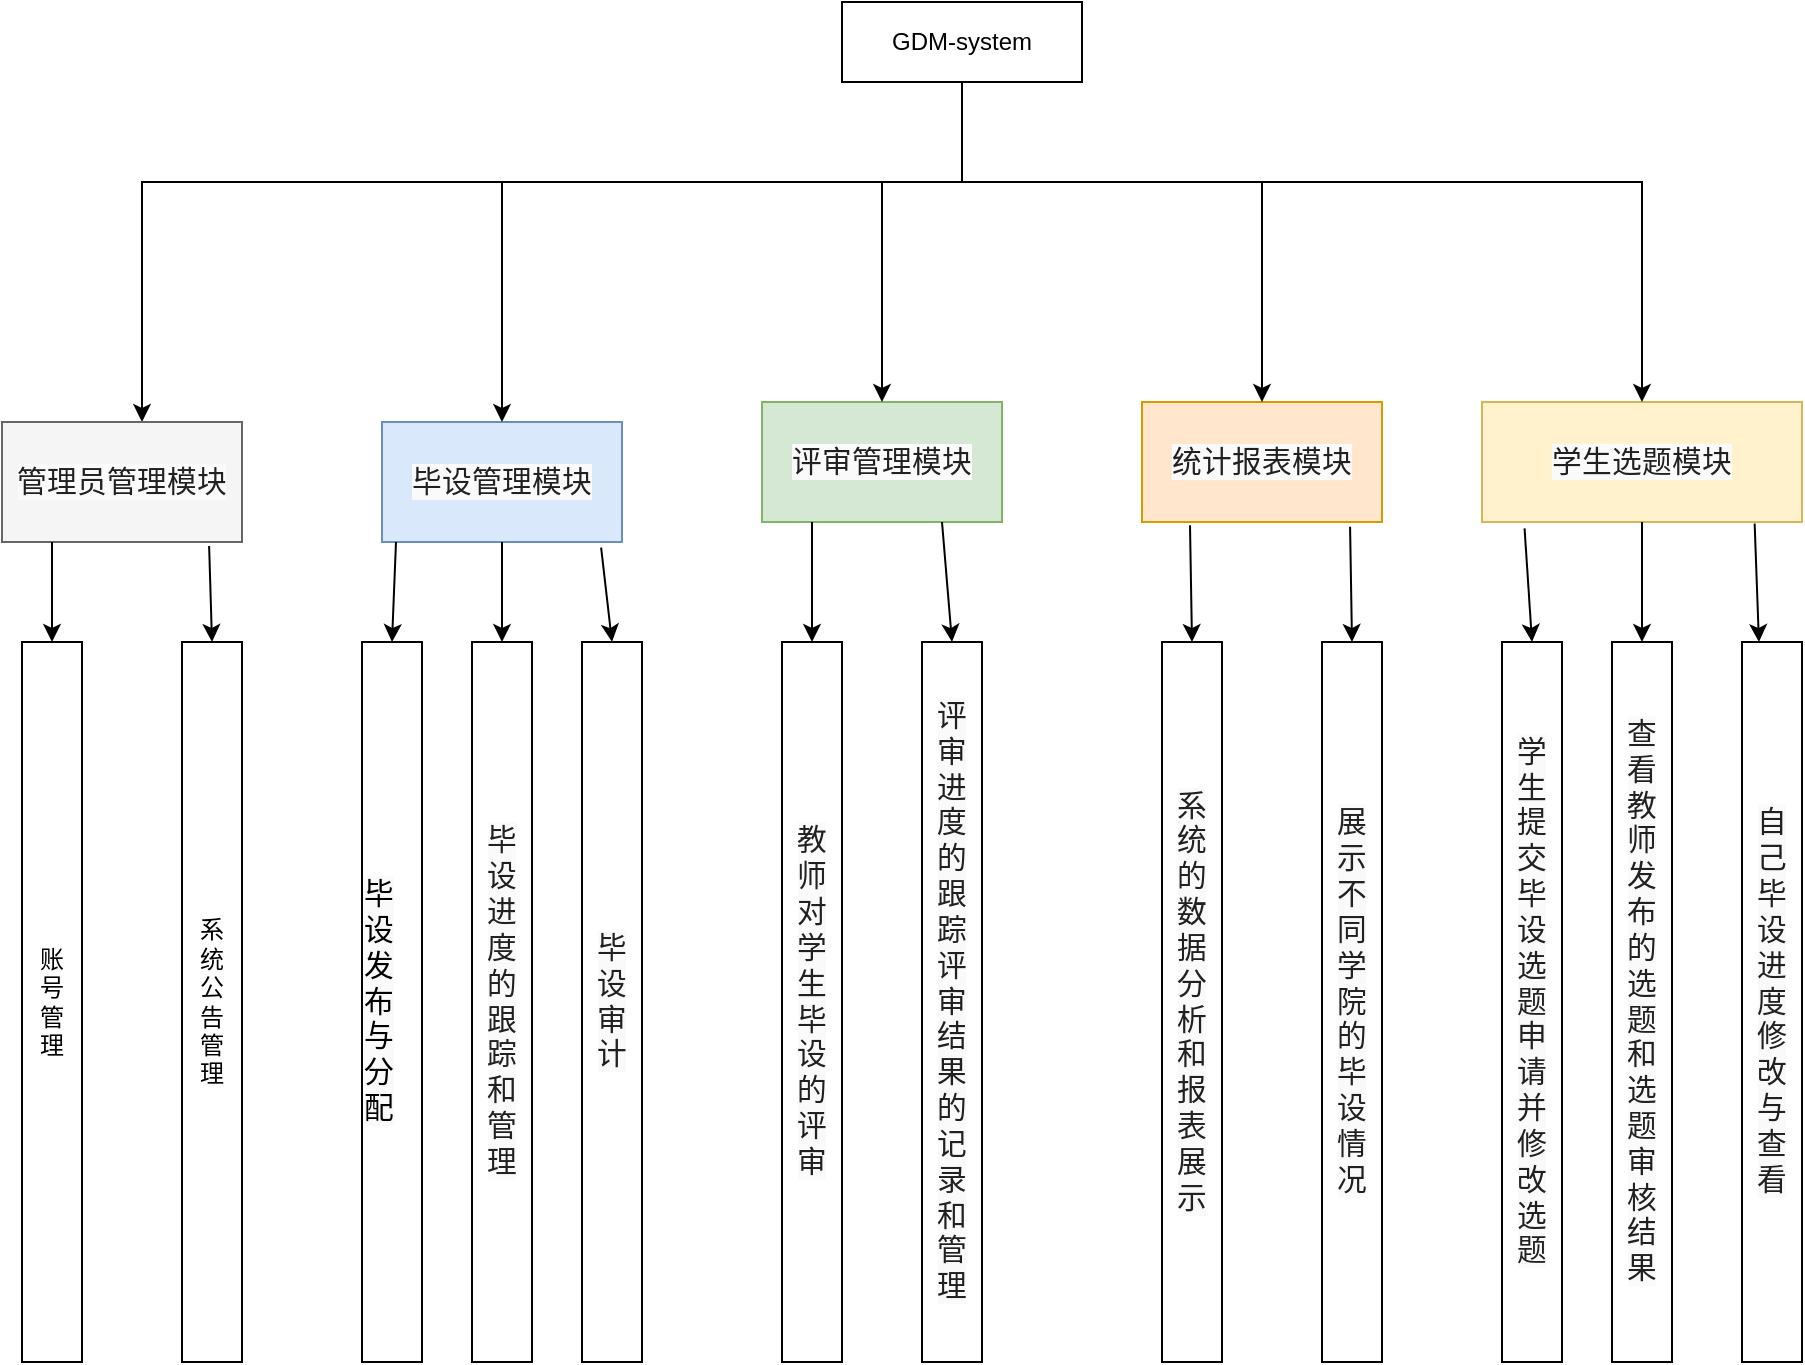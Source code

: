 <mxfile version="17.4.2" type="device" pages="3"><diagram id="LrQatk2T2hNdwpEfVeFC" name="第 1 页"><mxGraphModel dx="1038" dy="649" grid="0" gridSize="10" guides="1" tooltips="1" connect="1" arrows="1" fold="1" page="1" pageScale="1" pageWidth="1200" pageHeight="1920" math="0" shadow="0"><root><mxCell id="0"/><mxCell id="1" parent="0"/><mxCell id="2p2JIV6Gnc9YMY315kdw-9" style="edgeStyle=orthogonalEdgeStyle;rounded=0;orthogonalLoop=1;jettySize=auto;html=1;exitX=0.5;exitY=1;exitDx=0;exitDy=0;" parent="1" source="2p2JIV6Gnc9YMY315kdw-2" target="2p2JIV6Gnc9YMY315kdw-3" edge="1"><mxGeometry relative="1" as="geometry"><Array as="points"><mxPoint x="620" y="160"/><mxPoint x="210" y="160"/></Array></mxGeometry></mxCell><mxCell id="2p2JIV6Gnc9YMY315kdw-2" value="GDM-system" style="rounded=0;whiteSpace=wrap;html=1;" parent="1" vertex="1"><mxGeometry x="560" y="70" width="120" height="40" as="geometry"/></mxCell><mxCell id="2p2JIV6Gnc9YMY315kdw-3" value="&lt;span style=&quot;color: rgba(0 , 0 , 0 , 0.87) ; font-family: &amp;#34;roboto&amp;#34; , &amp;#34;helvetica&amp;#34; , &amp;#34;arial&amp;#34; , sans-serif ; font-size: 14.857px ; letter-spacing: 0.139px ; text-align: left ; background-color: rgb(250 , 250 , 250)&quot;&gt;管理员管理模块&lt;/span&gt;" style="rounded=0;whiteSpace=wrap;html=1;fillColor=#f5f5f5;fontColor=#333333;strokeColor=#666666;" parent="1" vertex="1"><mxGeometry x="140" y="280" width="120" height="60" as="geometry"/></mxCell><mxCell id="2p2JIV6Gnc9YMY315kdw-4" value="&lt;span style=&quot;color: rgba(0 , 0 , 0 , 0.87) ; font-family: &amp;#34;roboto&amp;#34; , &amp;#34;helvetica&amp;#34; , &amp;#34;arial&amp;#34; , sans-serif ; font-size: 14.857px ; letter-spacing: 0.139px ; text-align: left ; background-color: rgb(250 , 250 , 250)&quot;&gt;毕设管理模块&lt;/span&gt;" style="rounded=0;whiteSpace=wrap;html=1;fillColor=#dae8fc;strokeColor=#6c8ebf;" parent="1" vertex="1"><mxGeometry x="330" y="280" width="120" height="60" as="geometry"/></mxCell><mxCell id="2p2JIV6Gnc9YMY315kdw-6" value="&lt;span style=&quot;color: rgba(0 , 0 , 0 , 0.87) ; font-family: &amp;#34;roboto&amp;#34; , &amp;#34;helvetica&amp;#34; , &amp;#34;arial&amp;#34; , sans-serif ; font-size: 14.857px ; letter-spacing: 0.139px ; text-align: left ; background-color: rgb(250 , 250 , 250)&quot;&gt;评审管理模块&lt;/span&gt;" style="rounded=0;whiteSpace=wrap;html=1;fillColor=#d5e8d4;strokeColor=#82b366;" parent="1" vertex="1"><mxGeometry x="520" y="270" width="120" height="60" as="geometry"/></mxCell><mxCell id="2p2JIV6Gnc9YMY315kdw-7" value="&lt;span style=&quot;color: rgba(0 , 0 , 0 , 0.87) ; font-family: &amp;#34;roboto&amp;#34; , &amp;#34;helvetica&amp;#34; , &amp;#34;arial&amp;#34; , sans-serif ; font-size: 14.857px ; letter-spacing: 0.139px ; text-align: left ; background-color: rgb(250 , 250 , 250)&quot;&gt;统计报表模块&lt;/span&gt;" style="rounded=0;whiteSpace=wrap;html=1;fillColor=#ffe6cc;strokeColor=#d79b00;" parent="1" vertex="1"><mxGeometry x="710" y="270" width="120" height="60" as="geometry"/></mxCell><mxCell id="2p2JIV6Gnc9YMY315kdw-8" value="&lt;span style=&quot;color: rgba(0 , 0 , 0 , 0.87) ; font-family: &amp;#34;roboto&amp;#34; , &amp;#34;helvetica&amp;#34; , &amp;#34;arial&amp;#34; , sans-serif ; font-size: 14.857px ; letter-spacing: 0.139px ; text-align: left ; background-color: rgb(250 , 250 , 250)&quot;&gt;学生选题模块&lt;/span&gt;" style="rounded=0;whiteSpace=wrap;html=1;fillColor=#fff2cc;strokeColor=#d6b656;" parent="1" vertex="1"><mxGeometry x="880" y="270" width="160" height="60" as="geometry"/></mxCell><mxCell id="2p2JIV6Gnc9YMY315kdw-10" value="" style="endArrow=classic;html=1;rounded=0;exitX=0.5;exitY=1;exitDx=0;exitDy=0;entryX=0.5;entryY=0;entryDx=0;entryDy=0;" parent="1" source="2p2JIV6Gnc9YMY315kdw-2" target="2p2JIV6Gnc9YMY315kdw-8" edge="1"><mxGeometry width="50" height="50" relative="1" as="geometry"><mxPoint x="820" y="150" as="sourcePoint"/><mxPoint x="870" y="100" as="targetPoint"/><Array as="points"><mxPoint x="620" y="160"/><mxPoint x="960" y="160"/></Array></mxGeometry></mxCell><mxCell id="2p2JIV6Gnc9YMY315kdw-11" value="" style="endArrow=classic;html=1;rounded=0;entryX=0.5;entryY=0;entryDx=0;entryDy=0;" parent="1" target="2p2JIV6Gnc9YMY315kdw-4" edge="1"><mxGeometry width="50" height="50" relative="1" as="geometry"><mxPoint x="390" y="160" as="sourcePoint"/><mxPoint x="450" y="200" as="targetPoint"/></mxGeometry></mxCell><mxCell id="2p2JIV6Gnc9YMY315kdw-13" value="" style="endArrow=classic;html=1;rounded=0;" parent="1" target="2p2JIV6Gnc9YMY315kdw-6" edge="1"><mxGeometry width="50" height="50" relative="1" as="geometry"><mxPoint x="580" y="160" as="sourcePoint"/><mxPoint x="840" y="210" as="targetPoint"/></mxGeometry></mxCell><mxCell id="2p2JIV6Gnc9YMY315kdw-14" value="" style="endArrow=classic;html=1;rounded=0;entryX=0.5;entryY=0;entryDx=0;entryDy=0;" parent="1" target="2p2JIV6Gnc9YMY315kdw-7" edge="1"><mxGeometry width="50" height="50" relative="1" as="geometry"><mxPoint x="770" y="160" as="sourcePoint"/><mxPoint x="990" y="220" as="targetPoint"/></mxGeometry></mxCell><mxCell id="2p2JIV6Gnc9YMY315kdw-15" value="账&lt;br&gt;号&lt;br&gt;管&lt;br&gt;理" style="rounded=0;whiteSpace=wrap;html=1;" parent="1" vertex="1"><mxGeometry x="150" y="390" width="30" height="360" as="geometry"/></mxCell><mxCell id="2p2JIV6Gnc9YMY315kdw-16" value="系&lt;br&gt;统&lt;br&gt;公&lt;br&gt;告&lt;br&gt;管&lt;br&gt;理" style="rounded=0;whiteSpace=wrap;html=1;" parent="1" vertex="1"><mxGeometry x="230" y="390" width="30" height="360" as="geometry"/></mxCell><mxCell id="2p2JIV6Gnc9YMY315kdw-17" value="&lt;span style=&quot;color: rgba(0 , 0 , 0 , 0.87) ; font-family: &amp;#34;roboto&amp;#34; , &amp;#34;helvetica&amp;#34; , &amp;#34;arial&amp;#34; , sans-serif ; font-size: 14.857px ; letter-spacing: 0.139px ; text-align: left ; background-color: rgb(250 , 250 , 250)&quot;&gt;毕设审计&lt;/span&gt;" style="rounded=0;whiteSpace=wrap;html=1;" parent="1" vertex="1"><mxGeometry x="430" y="390" width="30" height="360" as="geometry"/></mxCell><mxCell id="2p2JIV6Gnc9YMY315kdw-18" value="&lt;span style=&quot;color: rgba(0 , 0 , 0 , 0.87) ; font-family: &amp;#34;roboto&amp;#34; , &amp;#34;helvetica&amp;#34; , &amp;#34;arial&amp;#34; , sans-serif ; font-size: 14.857px ; letter-spacing: 0.139px ; text-align: left ; background-color: rgb(250 , 250 , 250)&quot;&gt;毕设进度的跟踪和管理&lt;/span&gt;" style="rounded=0;whiteSpace=wrap;html=1;" parent="1" vertex="1"><mxGeometry x="375" y="390" width="30" height="360" as="geometry"/></mxCell><mxCell id="2p2JIV6Gnc9YMY315kdw-20" value="&lt;div style=&quot;text-align: left&quot;&gt;&lt;font face=&quot;roboto, helvetica, arial, sans-serif&quot;&gt;&lt;span style=&quot;font-size: 14.857px ; letter-spacing: 0.139px ; background-color: rgb(250 , 250 , 250)&quot;&gt;毕设发布与分配&lt;/span&gt;&lt;/font&gt;&lt;/div&gt;" style="rounded=0;whiteSpace=wrap;html=1;" parent="1" vertex="1"><mxGeometry x="320" y="390" width="30" height="360" as="geometry"/></mxCell><mxCell id="2p2JIV6Gnc9YMY315kdw-22" value="&lt;span style=&quot;color: rgba(0 , 0 , 0 , 0.87) ; font-family: &amp;#34;roboto&amp;#34; , &amp;#34;helvetica&amp;#34; , &amp;#34;arial&amp;#34; , sans-serif ; font-size: 14.857px ; letter-spacing: 0.139px ; text-align: left ; background-color: rgb(250 , 250 , 250)&quot;&gt;学生提交毕设选题申请并修改选题&lt;/span&gt;" style="rounded=0;whiteSpace=wrap;html=1;" parent="1" vertex="1"><mxGeometry x="890" y="390" width="30" height="360" as="geometry"/></mxCell><mxCell id="2p2JIV6Gnc9YMY315kdw-23" value="&lt;span style=&quot;color: rgba(0 , 0 , 0 , 0.87) ; font-family: &amp;#34;roboto&amp;#34; , &amp;#34;helvetica&amp;#34; , &amp;#34;arial&amp;#34; , sans-serif ; font-size: 14.857px ; letter-spacing: 0.139px ; text-align: left ; background-color: rgb(250 , 250 , 250)&quot;&gt;查看教师发布的选题和选题审核结果&lt;/span&gt;" style="rounded=0;whiteSpace=wrap;html=1;" parent="1" vertex="1"><mxGeometry x="945" y="390" width="30" height="360" as="geometry"/></mxCell><mxCell id="2p2JIV6Gnc9YMY315kdw-24" value="&lt;span style=&quot;color: rgba(0 , 0 , 0 , 0.87) ; font-family: &amp;#34;roboto&amp;#34; , &amp;#34;helvetica&amp;#34; , &amp;#34;arial&amp;#34; , sans-serif ; font-size: 14.857px ; letter-spacing: 0.139px ; text-align: left ; background-color: rgb(250 , 250 , 250)&quot;&gt;教师对学生毕设的评审&lt;/span&gt;" style="rounded=0;whiteSpace=wrap;html=1;" parent="1" vertex="1"><mxGeometry x="530" y="390" width="30" height="360" as="geometry"/></mxCell><mxCell id="2p2JIV6Gnc9YMY315kdw-25" value="&lt;span style=&quot;color: rgba(0 , 0 , 0 , 0.87) ; font-family: &amp;#34;roboto&amp;#34; , &amp;#34;helvetica&amp;#34; , &amp;#34;arial&amp;#34; , sans-serif ; font-size: 14.857px ; letter-spacing: 0.139px ; text-align: left ; background-color: rgb(250 , 250 , 250)&quot;&gt;评审进度的跟踪评审结果的记录和管理&lt;/span&gt;" style="rounded=0;whiteSpace=wrap;html=1;" parent="1" vertex="1"><mxGeometry x="600" y="390" width="30" height="360" as="geometry"/></mxCell><mxCell id="2p2JIV6Gnc9YMY315kdw-27" value="&lt;span style=&quot;color: rgba(0 , 0 , 0 , 0.87) ; font-family: &amp;#34;roboto&amp;#34; , &amp;#34;helvetica&amp;#34; , &amp;#34;arial&amp;#34; , sans-serif ; font-size: 14.857px ; letter-spacing: 0.139px ; text-align: left ; background-color: rgb(250 , 250 , 250)&quot;&gt;自己毕设进度修改与查看&lt;/span&gt;" style="rounded=0;whiteSpace=wrap;html=1;" parent="1" vertex="1"><mxGeometry x="1010" y="390" width="30" height="360" as="geometry"/></mxCell><mxCell id="2p2JIV6Gnc9YMY315kdw-28" value="&lt;span style=&quot;color: rgba(0 , 0 , 0 , 0.87) ; font-family: &amp;#34;roboto&amp;#34; , &amp;#34;helvetica&amp;#34; , &amp;#34;arial&amp;#34; , sans-serif ; font-size: 14.857px ; letter-spacing: 0.139px ; text-align: left ; background-color: rgb(250 , 250 , 250)&quot;&gt;系统的数据分析和报表展示&lt;/span&gt;" style="rounded=0;whiteSpace=wrap;html=1;" parent="1" vertex="1"><mxGeometry x="720" y="390" width="30" height="360" as="geometry"/></mxCell><mxCell id="2p2JIV6Gnc9YMY315kdw-29" value="&lt;span style=&quot;color: rgba(0 , 0 , 0 , 0.87) ; font-family: &amp;#34;roboto&amp;#34; , &amp;#34;helvetica&amp;#34; , &amp;#34;arial&amp;#34; , sans-serif ; font-size: 14.857px ; letter-spacing: 0.139px ; text-align: left ; background-color: rgb(250 , 250 , 250)&quot;&gt;展示不同学院的毕设情况&lt;/span&gt;" style="rounded=0;whiteSpace=wrap;html=1;" parent="1" vertex="1"><mxGeometry x="800" y="390" width="30" height="360" as="geometry"/></mxCell><mxCell id="2p2JIV6Gnc9YMY315kdw-30" value="" style="endArrow=classic;html=1;rounded=0;fontColor=#000000;entryX=0.5;entryY=0;entryDx=0;entryDy=0;" parent="1" target="2p2JIV6Gnc9YMY315kdw-15" edge="1"><mxGeometry width="50" height="50" relative="1" as="geometry"><mxPoint x="165" y="340" as="sourcePoint"/><mxPoint x="230" y="360" as="targetPoint"/></mxGeometry></mxCell><mxCell id="2p2JIV6Gnc9YMY315kdw-31" value="" style="endArrow=classic;html=1;rounded=0;fontColor=#000000;exitX=0.863;exitY=1.033;exitDx=0;exitDy=0;entryX=0.5;entryY=0;entryDx=0;entryDy=0;exitPerimeter=0;" parent="1" source="2p2JIV6Gnc9YMY315kdw-3" target="2p2JIV6Gnc9YMY315kdw-16" edge="1"><mxGeometry width="50" height="50" relative="1" as="geometry"><mxPoint x="240" y="400" as="sourcePoint"/><mxPoint x="290" y="350" as="targetPoint"/></mxGeometry></mxCell><mxCell id="2p2JIV6Gnc9YMY315kdw-32" value="" style="endArrow=classic;html=1;rounded=0;fontColor=#000000;entryX=0.5;entryY=0;entryDx=0;entryDy=0;" parent="1" target="2p2JIV6Gnc9YMY315kdw-20" edge="1"><mxGeometry width="50" height="50" relative="1" as="geometry"><mxPoint x="337" y="340" as="sourcePoint"/><mxPoint x="390" y="360" as="targetPoint"/></mxGeometry></mxCell><mxCell id="2p2JIV6Gnc9YMY315kdw-33" value="" style="endArrow=classic;html=1;rounded=0;fontColor=#000000;exitX=0.5;exitY=1;exitDx=0;exitDy=0;entryX=0.5;entryY=0;entryDx=0;entryDy=0;" parent="1" source="2p2JIV6Gnc9YMY315kdw-4" target="2p2JIV6Gnc9YMY315kdw-18" edge="1"><mxGeometry width="50" height="50" relative="1" as="geometry"><mxPoint x="400" y="410" as="sourcePoint"/><mxPoint x="450" y="360" as="targetPoint"/></mxGeometry></mxCell><mxCell id="2p2JIV6Gnc9YMY315kdw-34" value="" style="endArrow=classic;html=1;rounded=0;fontColor=#000000;exitX=0.913;exitY=1.047;exitDx=0;exitDy=0;entryX=0.5;entryY=0;entryDx=0;entryDy=0;exitPerimeter=0;" parent="1" source="2p2JIV6Gnc9YMY315kdw-4" target="2p2JIV6Gnc9YMY315kdw-17" edge="1"><mxGeometry width="50" height="50" relative="1" as="geometry"><mxPoint x="450" y="400" as="sourcePoint"/><mxPoint x="500" y="350" as="targetPoint"/></mxGeometry></mxCell><mxCell id="2p2JIV6Gnc9YMY315kdw-35" value="" style="endArrow=classic;html=1;rounded=0;fontColor=#000000;entryX=0.5;entryY=0;entryDx=0;entryDy=0;" parent="1" target="2p2JIV6Gnc9YMY315kdw-24" edge="1"><mxGeometry width="50" height="50" relative="1" as="geometry"><mxPoint x="545" y="330" as="sourcePoint"/><mxPoint x="610" y="340" as="targetPoint"/></mxGeometry></mxCell><mxCell id="2p2JIV6Gnc9YMY315kdw-36" value="" style="endArrow=classic;html=1;rounded=0;fontColor=#000000;exitX=0.75;exitY=1;exitDx=0;exitDy=0;entryX=0.5;entryY=0;entryDx=0;entryDy=0;" parent="1" source="2p2JIV6Gnc9YMY315kdw-6" target="2p2JIV6Gnc9YMY315kdw-25" edge="1"><mxGeometry width="50" height="50" relative="1" as="geometry"><mxPoint x="610" y="400" as="sourcePoint"/><mxPoint x="660" y="350" as="targetPoint"/></mxGeometry></mxCell><mxCell id="2p2JIV6Gnc9YMY315kdw-37" value="" style="endArrow=classic;html=1;rounded=0;fontColor=#000000;exitX=0.2;exitY=1.027;exitDx=0;exitDy=0;exitPerimeter=0;entryX=0.5;entryY=0;entryDx=0;entryDy=0;" parent="1" source="2p2JIV6Gnc9YMY315kdw-7" target="2p2JIV6Gnc9YMY315kdw-28" edge="1"><mxGeometry width="50" height="50" relative="1" as="geometry"><mxPoint x="720" y="400" as="sourcePoint"/><mxPoint x="770" y="350" as="targetPoint"/></mxGeometry></mxCell><mxCell id="2p2JIV6Gnc9YMY315kdw-38" value="" style="endArrow=classic;html=1;rounded=0;fontColor=#000000;exitX=0.867;exitY=1.04;exitDx=0;exitDy=0;entryX=0.5;entryY=0;entryDx=0;entryDy=0;exitPerimeter=0;" parent="1" source="2p2JIV6Gnc9YMY315kdw-7" target="2p2JIV6Gnc9YMY315kdw-29" edge="1"><mxGeometry width="50" height="50" relative="1" as="geometry"><mxPoint x="820" y="390" as="sourcePoint"/><mxPoint x="870" y="340" as="targetPoint"/></mxGeometry></mxCell><mxCell id="2p2JIV6Gnc9YMY315kdw-40" value="" style="endArrow=classic;html=1;rounded=0;fontColor=#000000;exitX=0.133;exitY=1.053;exitDx=0;exitDy=0;exitPerimeter=0;entryX=0.5;entryY=0;entryDx=0;entryDy=0;" parent="1" source="2p2JIV6Gnc9YMY315kdw-8" target="2p2JIV6Gnc9YMY315kdw-22" edge="1"><mxGeometry width="50" height="50" relative="1" as="geometry"><mxPoint x="900" y="400" as="sourcePoint"/><mxPoint x="950" y="350" as="targetPoint"/></mxGeometry></mxCell><mxCell id="2p2JIV6Gnc9YMY315kdw-41" value="" style="endArrow=classic;html=1;rounded=0;fontColor=#000000;exitX=0.5;exitY=1;exitDx=0;exitDy=0;entryX=0.5;entryY=0;entryDx=0;entryDy=0;" parent="1" source="2p2JIV6Gnc9YMY315kdw-8" target="2p2JIV6Gnc9YMY315kdw-23" edge="1"><mxGeometry width="50" height="50" relative="1" as="geometry"><mxPoint x="960" y="400" as="sourcePoint"/><mxPoint x="1010" y="350" as="targetPoint"/></mxGeometry></mxCell><mxCell id="2p2JIV6Gnc9YMY315kdw-42" value="" style="endArrow=classic;html=1;rounded=0;fontColor=#000000;exitX=0.852;exitY=1.013;exitDx=0;exitDy=0;exitPerimeter=0;" parent="1" source="2p2JIV6Gnc9YMY315kdw-8" target="2p2JIV6Gnc9YMY315kdw-27" edge="1"><mxGeometry width="50" height="50" relative="1" as="geometry"><mxPoint x="1020" y="340" as="sourcePoint"/><mxPoint x="1080" y="350" as="targetPoint"/></mxGeometry></mxCell></root></mxGraphModel></diagram><diagram id="v0DNPXI3EADkNdksix1r" name="第 2 页"><mxGraphModel dx="1038" dy="649" grid="0" gridSize="10" guides="1" tooltips="1" connect="1" arrows="1" fold="1" page="1" pageScale="1" pageWidth="1200" pageHeight="1920" math="0" shadow="0"><root><mxCell id="0"/><mxCell id="1" parent="0"/><mxCell id="c_zD0edLfgn02dxPs7Y--4" value="" style="edgeStyle=orthogonalEdgeStyle;rounded=0;orthogonalLoop=1;jettySize=auto;html=1;" parent="1" source="c_zD0edLfgn02dxPs7Y--1" target="c_zD0edLfgn02dxPs7Y--2" edge="1"><mxGeometry relative="1" as="geometry"/></mxCell><mxCell id="c_zD0edLfgn02dxPs7Y--1" value="教师出题" style="rounded=1;whiteSpace=wrap;html=1;" parent="1" vertex="1"><mxGeometry x="410" y="80" width="120" height="60" as="geometry"/></mxCell><mxCell id="c_zD0edLfgn02dxPs7Y--5" value="" style="edgeStyle=orthogonalEdgeStyle;rounded=0;orthogonalLoop=1;jettySize=auto;html=1;" parent="1" source="c_zD0edLfgn02dxPs7Y--2" target="c_zD0edLfgn02dxPs7Y--3" edge="1"><mxGeometry relative="1" as="geometry"/></mxCell><mxCell id="c_zD0edLfgn02dxPs7Y--6" style="edgeStyle=orthogonalEdgeStyle;rounded=0;orthogonalLoop=1;jettySize=auto;html=1;exitX=1;exitY=0.5;exitDx=0;exitDy=0;entryX=1;entryY=0.5;entryDx=0;entryDy=0;" parent="1" source="c_zD0edLfgn02dxPs7Y--2" target="c_zD0edLfgn02dxPs7Y--1" edge="1"><mxGeometry relative="1" as="geometry"><Array as="points"><mxPoint x="660" y="230"/><mxPoint x="660" y="110"/></Array></mxGeometry></mxCell><mxCell id="c_zD0edLfgn02dxPs7Y--2" value="系负责人审核" style="rhombus;whiteSpace=wrap;html=1;" parent="1" vertex="1"><mxGeometry x="415" y="200" width="110" height="60" as="geometry"/></mxCell><mxCell id="c_zD0edLfgn02dxPs7Y--12" style="edgeStyle=orthogonalEdgeStyle;rounded=0;orthogonalLoop=1;jettySize=auto;html=1;entryX=0;entryY=0.5;entryDx=0;entryDy=0;" parent="1" source="c_zD0edLfgn02dxPs7Y--3" target="c_zD0edLfgn02dxPs7Y--1" edge="1"><mxGeometry relative="1" as="geometry"><Array as="points"><mxPoint x="330" y="360"/><mxPoint x="330" y="110"/></Array></mxGeometry></mxCell><mxCell id="c_zD0edLfgn02dxPs7Y--13" value="" style="edgeStyle=orthogonalEdgeStyle;rounded=0;orthogonalLoop=1;jettySize=auto;html=1;" parent="1" source="c_zD0edLfgn02dxPs7Y--3" target="c_zD0edLfgn02dxPs7Y--11" edge="1"><mxGeometry relative="1" as="geometry"/></mxCell><mxCell id="c_zD0edLfgn02dxPs7Y--3" value="院负责人审核" style="rhombus;whiteSpace=wrap;html=1;" parent="1" vertex="1"><mxGeometry x="415" y="330" width="110" height="60" as="geometry"/></mxCell><mxCell id="c_zD0edLfgn02dxPs7Y--8" value="审核失败" style="text;html=1;align=center;verticalAlign=middle;resizable=0;points=[];autosize=1;strokeColor=none;fillColor=none;" parent="1" vertex="1"><mxGeometry x="525" y="210" width="60" height="20" as="geometry"/></mxCell><mxCell id="c_zD0edLfgn02dxPs7Y--10" value="审核失败" style="text;html=1;align=center;verticalAlign=middle;resizable=0;points=[];autosize=1;strokeColor=none;fillColor=none;" parent="1" vertex="1"><mxGeometry x="350" y="340" width="60" height="20" as="geometry"/></mxCell><mxCell id="c_zD0edLfgn02dxPs7Y--15" value="" style="edgeStyle=orthogonalEdgeStyle;rounded=0;orthogonalLoop=1;jettySize=auto;html=1;" parent="1" source="c_zD0edLfgn02dxPs7Y--11" target="c_zD0edLfgn02dxPs7Y--14" edge="1"><mxGeometry relative="1" as="geometry"/></mxCell><mxCell id="c_zD0edLfgn02dxPs7Y--11" value="学生选题" style="rounded=0;whiteSpace=wrap;html=1;" parent="1" vertex="1"><mxGeometry x="410" y="450" width="120" height="60" as="geometry"/></mxCell><mxCell id="c_zD0edLfgn02dxPs7Y--14" value="项目进度跟踪" style="rounded=0;whiteSpace=wrap;html=1;" parent="1" vertex="1"><mxGeometry x="410" y="570" width="120" height="60" as="geometry"/></mxCell><mxCell id="c_zD0edLfgn02dxPs7Y--17" value="topic:By_the_department_of" style="text;html=1;align=center;verticalAlign=middle;resizable=0;points=[];autosize=1;strokeColor=none;fillColor=none;" parent="1" vertex="1"><mxGeometry x="481" y="264" width="160" height="18" as="geometry"/></mxCell><mxCell id="c_zD0edLfgn02dxPs7Y--18" value="消费消息" style="text;html=1;align=center;verticalAlign=middle;resizable=0;points=[];autosize=1;strokeColor=none;fillColor=none;" parent="1" vertex="1"><mxGeometry x="532" y="353" width="58" height="18" as="geometry"/></mxCell><mxCell id="c_zD0edLfgn02dxPs7Y--19" value="topic:Audit_failure" style="text;html=1;align=center;verticalAlign=middle;resizable=0;points=[];autosize=1;strokeColor=none;fillColor=none;" parent="1" vertex="1"><mxGeometry x="258" y="377" width="105" height="18" as="geometry"/></mxCell><mxCell id="c_zD0edLfgn02dxPs7Y--20" value="消费消息" style="text;html=1;align=center;verticalAlign=middle;resizable=0;points=[];autosize=1;strokeColor=none;fillColor=none;" parent="1" vertex="1"><mxGeometry x="343" y="86" width="58" height="18" as="geometry"/></mxCell></root></mxGraphModel></diagram><diagram id="nSbZgJoLRkNxxeYoyFXL" name="第 3 页"><mxGraphModel dx="1038" dy="649" grid="1" gridSize="10" guides="1" tooltips="1" connect="1" arrows="1" fold="1" page="1" pageScale="1" pageWidth="1200" pageHeight="1920" math="0" shadow="0"><root><mxCell id="0"/><mxCell id="1" parent="0"/><mxCell id="GIxDRNtDVfgZAytKtE64-1" value="" style="rounded=0;whiteSpace=wrap;html=1;" vertex="1" parent="1"><mxGeometry x="60" y="90" width="920" height="510" as="geometry"/></mxCell><mxCell id="GIxDRNtDVfgZAytKtE64-2" value="日历" style="rounded=0;whiteSpace=wrap;html=1;" vertex="1" parent="1"><mxGeometry x="670" y="280" width="280" height="260" as="geometry"/></mxCell><mxCell id="GIxDRNtDVfgZAytKtE64-3" value="天气" style="rounded=0;whiteSpace=wrap;html=1;" vertex="1" parent="1"><mxGeometry x="670" y="110" width="280" height="150" as="geometry"/></mxCell><mxCell id="GIxDRNtDVfgZAytKtE64-4" value="公告" style="rounded=0;whiteSpace=wrap;html=1;" vertex="1" parent="1"><mxGeometry x="100" y="280" width="480" height="260" as="geometry"/></mxCell><mxCell id="GIxDRNtDVfgZAytKtE64-11" value="" style="rounded=0;whiteSpace=wrap;html=1;" vertex="1" parent="1"><mxGeometry x="80" y="110" width="530" height="140" as="geometry"/></mxCell><mxCell id="GIxDRNtDVfgZAytKtE64-9" value="首页" style="text;html=1;align=center;verticalAlign=middle;resizable=0;points=[];autosize=1;strokeColor=none;fillColor=none;" vertex="1" parent="1"><mxGeometry x="450" y="630" width="40" height="20" as="geometry"/></mxCell></root></mxGraphModel></diagram></mxfile>